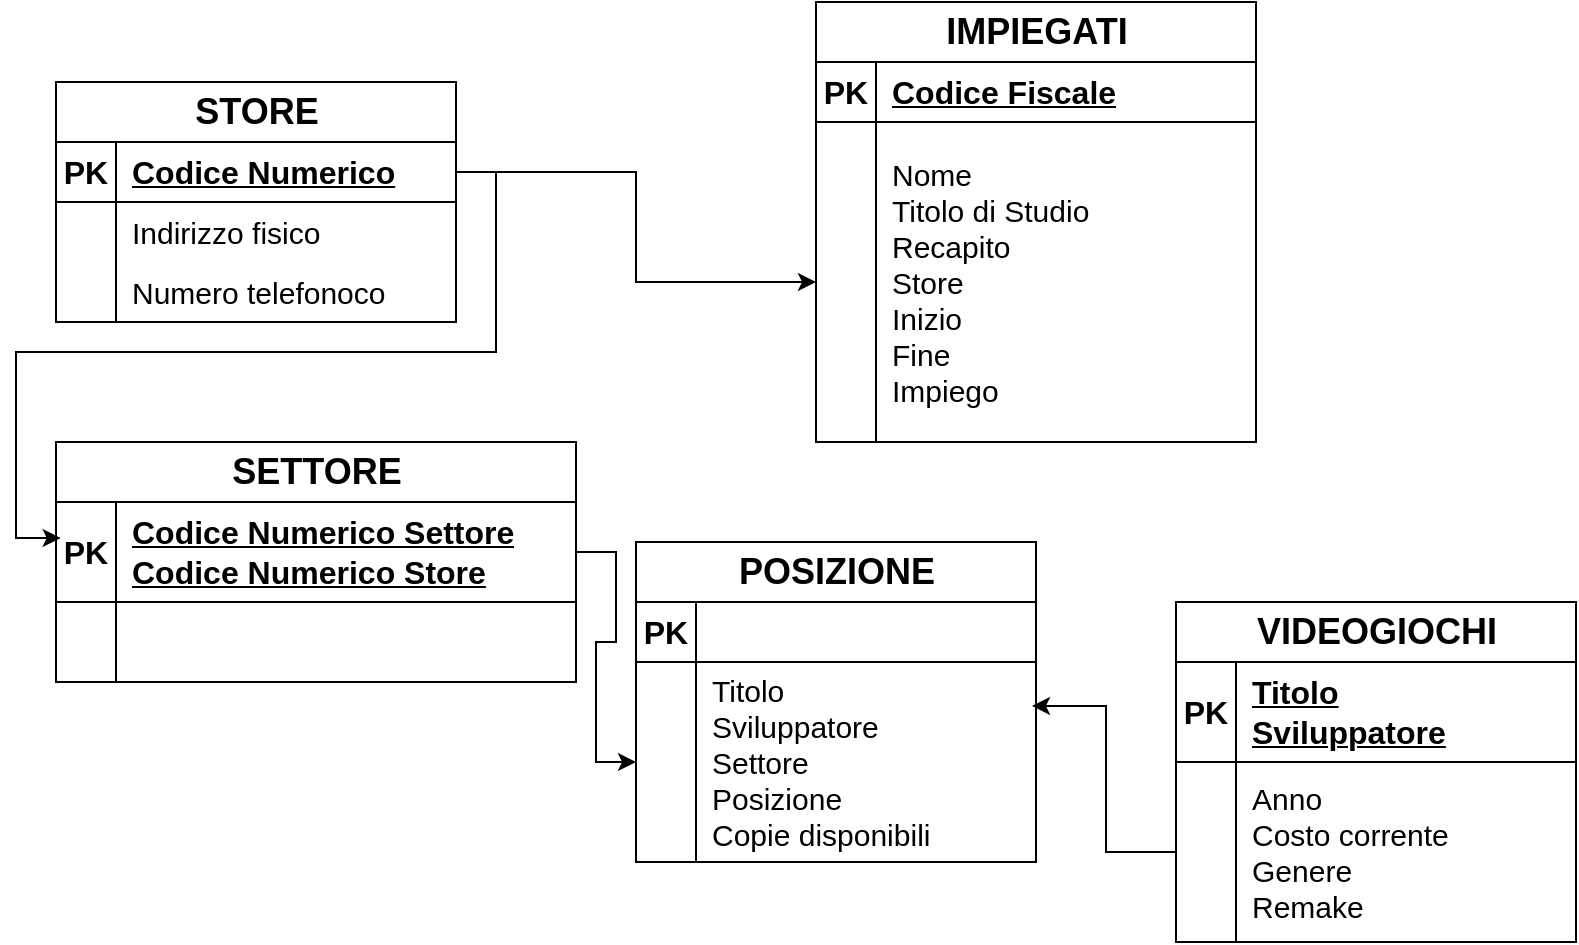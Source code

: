 <mxfile version="23.0.2" type="device">
  <diagram name="Pagina-1" id="Zpm89RuSf19UJMlR3KNK">
    <mxGraphModel dx="1042" dy="569" grid="1" gridSize="10" guides="1" tooltips="1" connect="1" arrows="1" fold="1" page="1" pageScale="1" pageWidth="827" pageHeight="1169" math="0" shadow="0">
      <root>
        <mxCell id="0" />
        <mxCell id="1" parent="0" />
        <mxCell id="Nkdnw50n8EkJLa7MkZz_-13" value="&lt;font style=&quot;font-size: 18px;&quot;&gt;STORE&lt;/font&gt;" style="shape=table;startSize=30;container=1;collapsible=1;childLayout=tableLayout;fixedRows=1;rowLines=0;fontStyle=1;align=center;resizeLast=1;html=1;" vertex="1" parent="1">
          <mxGeometry x="50" y="50" width="200" height="120" as="geometry" />
        </mxCell>
        <mxCell id="Nkdnw50n8EkJLa7MkZz_-14" value="" style="shape=tableRow;horizontal=0;startSize=0;swimlaneHead=0;swimlaneBody=0;fillColor=none;collapsible=0;dropTarget=0;points=[[0,0.5],[1,0.5]];portConstraint=eastwest;top=0;left=0;right=0;bottom=1;" vertex="1" parent="Nkdnw50n8EkJLa7MkZz_-13">
          <mxGeometry y="30" width="200" height="30" as="geometry" />
        </mxCell>
        <mxCell id="Nkdnw50n8EkJLa7MkZz_-15" value="&lt;font style=&quot;font-size: 16px;&quot;&gt;PK&lt;/font&gt;" style="shape=partialRectangle;connectable=0;fillColor=none;top=0;left=0;bottom=0;right=0;fontStyle=1;overflow=hidden;whiteSpace=wrap;html=1;" vertex="1" parent="Nkdnw50n8EkJLa7MkZz_-14">
          <mxGeometry width="30" height="30" as="geometry">
            <mxRectangle width="30" height="30" as="alternateBounds" />
          </mxGeometry>
        </mxCell>
        <mxCell id="Nkdnw50n8EkJLa7MkZz_-16" value="&lt;font style=&quot;font-size: 16px;&quot;&gt;Codice Numerico&lt;/font&gt;" style="shape=partialRectangle;connectable=0;fillColor=none;top=0;left=0;bottom=0;right=0;align=left;spacingLeft=6;fontStyle=5;overflow=hidden;whiteSpace=wrap;html=1;" vertex="1" parent="Nkdnw50n8EkJLa7MkZz_-14">
          <mxGeometry x="30" width="170" height="30" as="geometry">
            <mxRectangle width="170" height="30" as="alternateBounds" />
          </mxGeometry>
        </mxCell>
        <mxCell id="Nkdnw50n8EkJLa7MkZz_-17" value="" style="shape=tableRow;horizontal=0;startSize=0;swimlaneHead=0;swimlaneBody=0;fillColor=none;collapsible=0;dropTarget=0;points=[[0,0.5],[1,0.5]];portConstraint=eastwest;top=0;left=0;right=0;bottom=0;" vertex="1" parent="Nkdnw50n8EkJLa7MkZz_-13">
          <mxGeometry y="60" width="200" height="30" as="geometry" />
        </mxCell>
        <mxCell id="Nkdnw50n8EkJLa7MkZz_-18" value="" style="shape=partialRectangle;connectable=0;fillColor=none;top=0;left=0;bottom=0;right=0;editable=1;overflow=hidden;whiteSpace=wrap;html=1;" vertex="1" parent="Nkdnw50n8EkJLa7MkZz_-17">
          <mxGeometry width="30" height="30" as="geometry">
            <mxRectangle width="30" height="30" as="alternateBounds" />
          </mxGeometry>
        </mxCell>
        <mxCell id="Nkdnw50n8EkJLa7MkZz_-19" value="&lt;font style=&quot;font-size: 15px;&quot;&gt;Indirizzo fisico&lt;/font&gt;" style="shape=partialRectangle;connectable=0;fillColor=none;top=0;left=0;bottom=0;right=0;align=left;spacingLeft=6;overflow=hidden;whiteSpace=wrap;html=1;" vertex="1" parent="Nkdnw50n8EkJLa7MkZz_-17">
          <mxGeometry x="30" width="170" height="30" as="geometry">
            <mxRectangle width="170" height="30" as="alternateBounds" />
          </mxGeometry>
        </mxCell>
        <mxCell id="Nkdnw50n8EkJLa7MkZz_-20" value="" style="shape=tableRow;horizontal=0;startSize=0;swimlaneHead=0;swimlaneBody=0;fillColor=none;collapsible=0;dropTarget=0;points=[[0,0.5],[1,0.5]];portConstraint=eastwest;top=0;left=0;right=0;bottom=0;" vertex="1" parent="Nkdnw50n8EkJLa7MkZz_-13">
          <mxGeometry y="90" width="200" height="30" as="geometry" />
        </mxCell>
        <mxCell id="Nkdnw50n8EkJLa7MkZz_-21" value="" style="shape=partialRectangle;connectable=0;fillColor=none;top=0;left=0;bottom=0;right=0;editable=1;overflow=hidden;whiteSpace=wrap;html=1;" vertex="1" parent="Nkdnw50n8EkJLa7MkZz_-20">
          <mxGeometry width="30" height="30" as="geometry">
            <mxRectangle width="30" height="30" as="alternateBounds" />
          </mxGeometry>
        </mxCell>
        <mxCell id="Nkdnw50n8EkJLa7MkZz_-22" value="&lt;font style=&quot;font-size: 15px;&quot;&gt;Numero telefonoco&lt;/font&gt;" style="shape=partialRectangle;connectable=0;fillColor=none;top=0;left=0;bottom=0;right=0;align=left;spacingLeft=6;overflow=hidden;whiteSpace=wrap;html=1;" vertex="1" parent="Nkdnw50n8EkJLa7MkZz_-20">
          <mxGeometry x="30" width="170" height="30" as="geometry">
            <mxRectangle width="170" height="30" as="alternateBounds" />
          </mxGeometry>
        </mxCell>
        <mxCell id="Nkdnw50n8EkJLa7MkZz_-38" value="&lt;span style=&quot;font-size: 18px;&quot;&gt;IMPIEGATI&lt;/span&gt;" style="shape=table;startSize=30;container=1;collapsible=1;childLayout=tableLayout;fixedRows=1;rowLines=0;fontStyle=1;align=center;resizeLast=1;html=1;" vertex="1" parent="1">
          <mxGeometry x="430" y="10" width="220" height="220" as="geometry" />
        </mxCell>
        <mxCell id="Nkdnw50n8EkJLa7MkZz_-39" value="" style="shape=tableRow;horizontal=0;startSize=0;swimlaneHead=0;swimlaneBody=0;fillColor=none;collapsible=0;dropTarget=0;points=[[0,0.5],[1,0.5]];portConstraint=eastwest;top=0;left=0;right=0;bottom=1;" vertex="1" parent="Nkdnw50n8EkJLa7MkZz_-38">
          <mxGeometry y="30" width="220" height="30" as="geometry" />
        </mxCell>
        <mxCell id="Nkdnw50n8EkJLa7MkZz_-40" value="&lt;font style=&quot;font-size: 16px;&quot;&gt;PK&lt;/font&gt;" style="shape=partialRectangle;connectable=0;fillColor=none;top=0;left=0;bottom=0;right=0;fontStyle=1;overflow=hidden;whiteSpace=wrap;html=1;" vertex="1" parent="Nkdnw50n8EkJLa7MkZz_-39">
          <mxGeometry width="30" height="30" as="geometry">
            <mxRectangle width="30" height="30" as="alternateBounds" />
          </mxGeometry>
        </mxCell>
        <mxCell id="Nkdnw50n8EkJLa7MkZz_-41" value="&lt;font style=&quot;font-size: 16px;&quot;&gt;Codice Fiscale&lt;/font&gt;" style="shape=partialRectangle;connectable=0;fillColor=none;top=0;left=0;bottom=0;right=0;align=left;spacingLeft=6;fontStyle=5;overflow=hidden;whiteSpace=wrap;html=1;" vertex="1" parent="Nkdnw50n8EkJLa7MkZz_-39">
          <mxGeometry x="30" width="190" height="30" as="geometry">
            <mxRectangle width="190" height="30" as="alternateBounds" />
          </mxGeometry>
        </mxCell>
        <mxCell id="Nkdnw50n8EkJLa7MkZz_-42" value="" style="shape=tableRow;horizontal=0;startSize=0;swimlaneHead=0;swimlaneBody=0;fillColor=none;collapsible=0;dropTarget=0;points=[[0,0.5],[1,0.5]];portConstraint=eastwest;top=0;left=0;right=0;bottom=0;" vertex="1" parent="Nkdnw50n8EkJLa7MkZz_-38">
          <mxGeometry y="60" width="220" height="160" as="geometry" />
        </mxCell>
        <mxCell id="Nkdnw50n8EkJLa7MkZz_-43" value="" style="shape=partialRectangle;connectable=0;fillColor=none;top=0;left=0;bottom=0;right=0;editable=1;overflow=hidden;whiteSpace=wrap;html=1;" vertex="1" parent="Nkdnw50n8EkJLa7MkZz_-42">
          <mxGeometry width="30" height="160" as="geometry">
            <mxRectangle width="30" height="160" as="alternateBounds" />
          </mxGeometry>
        </mxCell>
        <mxCell id="Nkdnw50n8EkJLa7MkZz_-44" value="&lt;font style=&quot;font-size: 15px;&quot;&gt;Nome&lt;br&gt;Titolo di Studio&lt;br&gt;Recapito&lt;br&gt;Store&lt;br&gt;Inizio&lt;br&gt;Fine&lt;br&gt;Impiego&lt;br&gt;&lt;/font&gt;" style="shape=partialRectangle;connectable=0;fillColor=none;top=0;left=0;bottom=0;right=0;align=left;spacingLeft=6;overflow=hidden;whiteSpace=wrap;html=1;" vertex="1" parent="Nkdnw50n8EkJLa7MkZz_-42">
          <mxGeometry x="30" width="190" height="160" as="geometry">
            <mxRectangle width="190" height="160" as="alternateBounds" />
          </mxGeometry>
        </mxCell>
        <mxCell id="Nkdnw50n8EkJLa7MkZz_-53" value="&lt;font style=&quot;font-size: 18px;&quot;&gt;VIDEOGIOCHI&lt;/font&gt;" style="shape=table;startSize=30;container=1;collapsible=1;childLayout=tableLayout;fixedRows=1;rowLines=0;fontStyle=1;align=center;resizeLast=1;html=1;" vertex="1" parent="1">
          <mxGeometry x="610" y="310" width="200" height="170" as="geometry" />
        </mxCell>
        <mxCell id="Nkdnw50n8EkJLa7MkZz_-54" value="" style="shape=tableRow;horizontal=0;startSize=0;swimlaneHead=0;swimlaneBody=0;fillColor=none;collapsible=0;dropTarget=0;points=[[0,0.5],[1,0.5]];portConstraint=eastwest;top=0;left=0;right=0;bottom=1;" vertex="1" parent="Nkdnw50n8EkJLa7MkZz_-53">
          <mxGeometry y="30" width="200" height="50" as="geometry" />
        </mxCell>
        <mxCell id="Nkdnw50n8EkJLa7MkZz_-55" value="&lt;font style=&quot;font-size: 16px;&quot;&gt;PK&lt;/font&gt;" style="shape=partialRectangle;connectable=0;fillColor=none;top=0;left=0;bottom=0;right=0;fontStyle=1;overflow=hidden;whiteSpace=wrap;html=1;" vertex="1" parent="Nkdnw50n8EkJLa7MkZz_-54">
          <mxGeometry width="30" height="50" as="geometry">
            <mxRectangle width="30" height="50" as="alternateBounds" />
          </mxGeometry>
        </mxCell>
        <mxCell id="Nkdnw50n8EkJLa7MkZz_-56" value="&lt;font style=&quot;font-size: 16px;&quot;&gt;Titolo&lt;br&gt;Sviluppatore&lt;br&gt;&lt;/font&gt;" style="shape=partialRectangle;connectable=0;fillColor=none;top=0;left=0;bottom=0;right=0;align=left;spacingLeft=6;fontStyle=5;overflow=hidden;whiteSpace=wrap;html=1;" vertex="1" parent="Nkdnw50n8EkJLa7MkZz_-54">
          <mxGeometry x="30" width="170" height="50" as="geometry">
            <mxRectangle width="170" height="50" as="alternateBounds" />
          </mxGeometry>
        </mxCell>
        <mxCell id="Nkdnw50n8EkJLa7MkZz_-57" value="" style="shape=tableRow;horizontal=0;startSize=0;swimlaneHead=0;swimlaneBody=0;fillColor=none;collapsible=0;dropTarget=0;points=[[0,0.5],[1,0.5]];portConstraint=eastwest;top=0;left=0;right=0;bottom=0;" vertex="1" parent="Nkdnw50n8EkJLa7MkZz_-53">
          <mxGeometry y="80" width="200" height="90" as="geometry" />
        </mxCell>
        <mxCell id="Nkdnw50n8EkJLa7MkZz_-58" value="" style="shape=partialRectangle;connectable=0;fillColor=none;top=0;left=0;bottom=0;right=0;editable=1;overflow=hidden;whiteSpace=wrap;html=1;" vertex="1" parent="Nkdnw50n8EkJLa7MkZz_-57">
          <mxGeometry width="30" height="90" as="geometry">
            <mxRectangle width="30" height="90" as="alternateBounds" />
          </mxGeometry>
        </mxCell>
        <mxCell id="Nkdnw50n8EkJLa7MkZz_-59" value="&lt;font style=&quot;font-size: 15px;&quot;&gt;Anno&lt;br&gt;Costo corrente&lt;br&gt;Genere&lt;br&gt;Remake&lt;br&gt;&lt;/font&gt;" style="shape=partialRectangle;connectable=0;fillColor=none;top=0;left=0;bottom=0;right=0;align=left;spacingLeft=6;overflow=hidden;whiteSpace=wrap;html=1;" vertex="1" parent="Nkdnw50n8EkJLa7MkZz_-57">
          <mxGeometry x="30" width="170" height="90" as="geometry">
            <mxRectangle width="170" height="90" as="alternateBounds" />
          </mxGeometry>
        </mxCell>
        <mxCell id="Nkdnw50n8EkJLa7MkZz_-63" value="&lt;span style=&quot;font-size: 18px;&quot;&gt;SETTORE&lt;/span&gt;" style="shape=table;startSize=30;container=1;collapsible=1;childLayout=tableLayout;fixedRows=1;rowLines=0;fontStyle=1;align=center;resizeLast=1;html=1;" vertex="1" parent="1">
          <mxGeometry x="50" y="230" width="260" height="120" as="geometry" />
        </mxCell>
        <mxCell id="Nkdnw50n8EkJLa7MkZz_-64" value="" style="shape=tableRow;horizontal=0;startSize=0;swimlaneHead=0;swimlaneBody=0;fillColor=none;collapsible=0;dropTarget=0;points=[[0,0.5],[1,0.5]];portConstraint=eastwest;top=0;left=0;right=0;bottom=1;" vertex="1" parent="Nkdnw50n8EkJLa7MkZz_-63">
          <mxGeometry y="30" width="260" height="50" as="geometry" />
        </mxCell>
        <mxCell id="Nkdnw50n8EkJLa7MkZz_-65" value="&lt;font style=&quot;font-size: 16px;&quot;&gt;PK&lt;/font&gt;" style="shape=partialRectangle;connectable=0;fillColor=none;top=0;left=0;bottom=0;right=0;fontStyle=1;overflow=hidden;whiteSpace=wrap;html=1;" vertex="1" parent="Nkdnw50n8EkJLa7MkZz_-64">
          <mxGeometry width="30" height="50" as="geometry">
            <mxRectangle width="30" height="50" as="alternateBounds" />
          </mxGeometry>
        </mxCell>
        <mxCell id="Nkdnw50n8EkJLa7MkZz_-66" value="&lt;font style=&quot;font-size: 16px;&quot;&gt;Codice Numerico Settore&lt;br&gt;Codice Numerico Store&lt;br&gt;&lt;/font&gt;" style="shape=partialRectangle;connectable=0;fillColor=none;top=0;left=0;bottom=0;right=0;align=left;spacingLeft=6;fontStyle=5;overflow=hidden;whiteSpace=wrap;html=1;" vertex="1" parent="Nkdnw50n8EkJLa7MkZz_-64">
          <mxGeometry x="30" width="230" height="50" as="geometry">
            <mxRectangle width="230" height="50" as="alternateBounds" />
          </mxGeometry>
        </mxCell>
        <mxCell id="Nkdnw50n8EkJLa7MkZz_-67" value="" style="shape=tableRow;horizontal=0;startSize=0;swimlaneHead=0;swimlaneBody=0;fillColor=none;collapsible=0;dropTarget=0;points=[[0,0.5],[1,0.5]];portConstraint=eastwest;top=0;left=0;right=0;bottom=0;" vertex="1" parent="Nkdnw50n8EkJLa7MkZz_-63">
          <mxGeometry y="80" width="260" height="20" as="geometry" />
        </mxCell>
        <mxCell id="Nkdnw50n8EkJLa7MkZz_-68" value="" style="shape=partialRectangle;connectable=0;fillColor=none;top=0;left=0;bottom=0;right=0;editable=1;overflow=hidden;whiteSpace=wrap;html=1;" vertex="1" parent="Nkdnw50n8EkJLa7MkZz_-67">
          <mxGeometry width="30" height="20" as="geometry">
            <mxRectangle width="30" height="20" as="alternateBounds" />
          </mxGeometry>
        </mxCell>
        <mxCell id="Nkdnw50n8EkJLa7MkZz_-69" value="" style="shape=partialRectangle;connectable=0;fillColor=none;top=0;left=0;bottom=0;right=0;align=left;spacingLeft=6;overflow=hidden;whiteSpace=wrap;html=1;" vertex="1" parent="Nkdnw50n8EkJLa7MkZz_-67">
          <mxGeometry x="30" width="230" height="20" as="geometry">
            <mxRectangle width="230" height="20" as="alternateBounds" />
          </mxGeometry>
        </mxCell>
        <mxCell id="Nkdnw50n8EkJLa7MkZz_-70" value="" style="shape=tableRow;horizontal=0;startSize=0;swimlaneHead=0;swimlaneBody=0;fillColor=none;collapsible=0;dropTarget=0;points=[[0,0.5],[1,0.5]];portConstraint=eastwest;top=0;left=0;right=0;bottom=0;" vertex="1" parent="Nkdnw50n8EkJLa7MkZz_-63">
          <mxGeometry y="100" width="260" height="20" as="geometry" />
        </mxCell>
        <mxCell id="Nkdnw50n8EkJLa7MkZz_-71" value="" style="shape=partialRectangle;connectable=0;fillColor=none;top=0;left=0;bottom=0;right=0;editable=1;overflow=hidden;whiteSpace=wrap;html=1;" vertex="1" parent="Nkdnw50n8EkJLa7MkZz_-70">
          <mxGeometry width="30" height="20" as="geometry">
            <mxRectangle width="30" height="20" as="alternateBounds" />
          </mxGeometry>
        </mxCell>
        <mxCell id="Nkdnw50n8EkJLa7MkZz_-72" value="" style="shape=partialRectangle;connectable=0;fillColor=none;top=0;left=0;bottom=0;right=0;align=left;spacingLeft=6;overflow=hidden;whiteSpace=wrap;html=1;" vertex="1" parent="Nkdnw50n8EkJLa7MkZz_-70">
          <mxGeometry x="30" width="230" height="20" as="geometry">
            <mxRectangle width="230" height="20" as="alternateBounds" />
          </mxGeometry>
        </mxCell>
        <mxCell id="Nkdnw50n8EkJLa7MkZz_-73" value="&lt;font style=&quot;font-size: 18px;&quot;&gt;POSIZIONE&lt;/font&gt;" style="shape=table;startSize=30;container=1;collapsible=1;childLayout=tableLayout;fixedRows=1;rowLines=0;fontStyle=1;align=center;resizeLast=1;html=1;" vertex="1" parent="1">
          <mxGeometry x="340" y="280" width="200" height="160" as="geometry" />
        </mxCell>
        <mxCell id="Nkdnw50n8EkJLa7MkZz_-74" value="" style="shape=tableRow;horizontal=0;startSize=0;swimlaneHead=0;swimlaneBody=0;fillColor=none;collapsible=0;dropTarget=0;points=[[0,0.5],[1,0.5]];portConstraint=eastwest;top=0;left=0;right=0;bottom=1;" vertex="1" parent="Nkdnw50n8EkJLa7MkZz_-73">
          <mxGeometry y="30" width="200" height="30" as="geometry" />
        </mxCell>
        <mxCell id="Nkdnw50n8EkJLa7MkZz_-75" value="&lt;font style=&quot;font-size: 16px;&quot;&gt;PK&lt;/font&gt;" style="shape=partialRectangle;connectable=0;fillColor=none;top=0;left=0;bottom=0;right=0;fontStyle=1;overflow=hidden;whiteSpace=wrap;html=1;" vertex="1" parent="Nkdnw50n8EkJLa7MkZz_-74">
          <mxGeometry width="30" height="30" as="geometry">
            <mxRectangle width="30" height="30" as="alternateBounds" />
          </mxGeometry>
        </mxCell>
        <mxCell id="Nkdnw50n8EkJLa7MkZz_-76" value="" style="shape=partialRectangle;connectable=0;fillColor=none;top=0;left=0;bottom=0;right=0;align=left;spacingLeft=6;fontStyle=5;overflow=hidden;whiteSpace=wrap;html=1;" vertex="1" parent="Nkdnw50n8EkJLa7MkZz_-74">
          <mxGeometry x="30" width="170" height="30" as="geometry">
            <mxRectangle width="170" height="30" as="alternateBounds" />
          </mxGeometry>
        </mxCell>
        <mxCell id="Nkdnw50n8EkJLa7MkZz_-77" value="" style="shape=tableRow;horizontal=0;startSize=0;swimlaneHead=0;swimlaneBody=0;fillColor=none;collapsible=0;dropTarget=0;points=[[0,0.5],[1,0.5]];portConstraint=eastwest;top=0;left=0;right=0;bottom=0;" vertex="1" parent="Nkdnw50n8EkJLa7MkZz_-73">
          <mxGeometry y="60" width="200" height="100" as="geometry" />
        </mxCell>
        <mxCell id="Nkdnw50n8EkJLa7MkZz_-78" value="" style="shape=partialRectangle;connectable=0;fillColor=none;top=0;left=0;bottom=0;right=0;editable=1;overflow=hidden;whiteSpace=wrap;html=1;" vertex="1" parent="Nkdnw50n8EkJLa7MkZz_-77">
          <mxGeometry width="30" height="100" as="geometry">
            <mxRectangle width="30" height="100" as="alternateBounds" />
          </mxGeometry>
        </mxCell>
        <mxCell id="Nkdnw50n8EkJLa7MkZz_-79" value="&lt;font style=&quot;font-size: 15px;&quot;&gt;Titolo&lt;br&gt;Sviluppatore&lt;br&gt;Settore&lt;br&gt;Posizione&lt;br&gt;Copie disponibili&lt;br&gt;&lt;/font&gt;" style="shape=partialRectangle;connectable=0;fillColor=none;top=0;left=0;bottom=0;right=0;align=left;spacingLeft=6;overflow=hidden;whiteSpace=wrap;html=1;" vertex="1" parent="Nkdnw50n8EkJLa7MkZz_-77">
          <mxGeometry x="30" width="170" height="100" as="geometry">
            <mxRectangle width="170" height="100" as="alternateBounds" />
          </mxGeometry>
        </mxCell>
        <mxCell id="Nkdnw50n8EkJLa7MkZz_-84" style="edgeStyle=orthogonalEdgeStyle;rounded=0;orthogonalLoop=1;jettySize=auto;html=1;exitX=1;exitY=0.5;exitDx=0;exitDy=0;entryX=0.009;entryY=0.36;entryDx=0;entryDy=0;entryPerimeter=0;" edge="1" parent="1" source="Nkdnw50n8EkJLa7MkZz_-14" target="Nkdnw50n8EkJLa7MkZz_-64">
          <mxGeometry relative="1" as="geometry" />
        </mxCell>
        <mxCell id="Nkdnw50n8EkJLa7MkZz_-85" style="edgeStyle=orthogonalEdgeStyle;rounded=0;orthogonalLoop=1;jettySize=auto;html=1;exitX=1;exitY=0.5;exitDx=0;exitDy=0;entryX=0;entryY=0.5;entryDx=0;entryDy=0;" edge="1" parent="1" source="Nkdnw50n8EkJLa7MkZz_-14" target="Nkdnw50n8EkJLa7MkZz_-42">
          <mxGeometry relative="1" as="geometry" />
        </mxCell>
        <mxCell id="Nkdnw50n8EkJLa7MkZz_-86" style="edgeStyle=orthogonalEdgeStyle;rounded=0;orthogonalLoop=1;jettySize=auto;html=1;exitX=1;exitY=0.5;exitDx=0;exitDy=0;" edge="1" parent="1" source="Nkdnw50n8EkJLa7MkZz_-64" target="Nkdnw50n8EkJLa7MkZz_-77">
          <mxGeometry relative="1" as="geometry" />
        </mxCell>
        <mxCell id="Nkdnw50n8EkJLa7MkZz_-87" style="edgeStyle=orthogonalEdgeStyle;rounded=0;orthogonalLoop=1;jettySize=auto;html=1;entryX=0.99;entryY=0.22;entryDx=0;entryDy=0;entryPerimeter=0;" edge="1" parent="1" source="Nkdnw50n8EkJLa7MkZz_-57" target="Nkdnw50n8EkJLa7MkZz_-77">
          <mxGeometry relative="1" as="geometry" />
        </mxCell>
      </root>
    </mxGraphModel>
  </diagram>
</mxfile>
